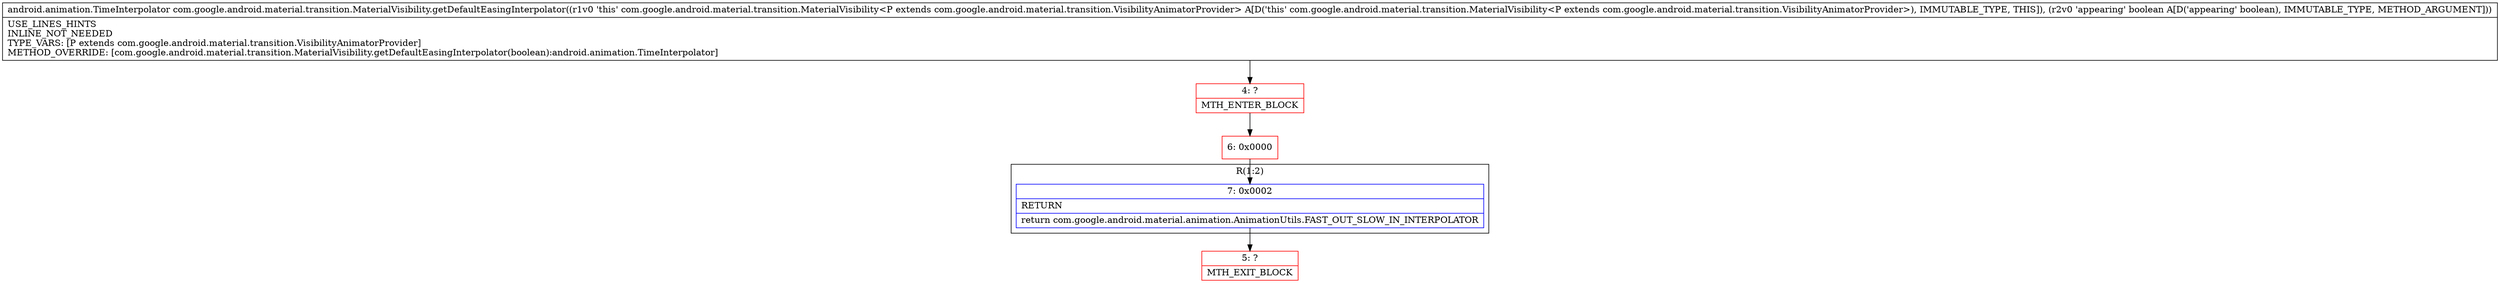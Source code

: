 digraph "CFG forcom.google.android.material.transition.MaterialVisibility.getDefaultEasingInterpolator(Z)Landroid\/animation\/TimeInterpolator;" {
subgraph cluster_Region_1756903704 {
label = "R(1:2)";
node [shape=record,color=blue];
Node_7 [shape=record,label="{7\:\ 0x0002|RETURN\l|return com.google.android.material.animation.AnimationUtils.FAST_OUT_SLOW_IN_INTERPOLATOR\l}"];
}
Node_4 [shape=record,color=red,label="{4\:\ ?|MTH_ENTER_BLOCK\l}"];
Node_6 [shape=record,color=red,label="{6\:\ 0x0000}"];
Node_5 [shape=record,color=red,label="{5\:\ ?|MTH_EXIT_BLOCK\l}"];
MethodNode[shape=record,label="{android.animation.TimeInterpolator com.google.android.material.transition.MaterialVisibility.getDefaultEasingInterpolator((r1v0 'this' com.google.android.material.transition.MaterialVisibility\<P extends com.google.android.material.transition.VisibilityAnimatorProvider\> A[D('this' com.google.android.material.transition.MaterialVisibility\<P extends com.google.android.material.transition.VisibilityAnimatorProvider\>), IMMUTABLE_TYPE, THIS]), (r2v0 'appearing' boolean A[D('appearing' boolean), IMMUTABLE_TYPE, METHOD_ARGUMENT]))  | USE_LINES_HINTS\lINLINE_NOT_NEEDED\lTYPE_VARS: [P extends com.google.android.material.transition.VisibilityAnimatorProvider]\lMETHOD_OVERRIDE: [com.google.android.material.transition.MaterialVisibility.getDefaultEasingInterpolator(boolean):android.animation.TimeInterpolator]\l}"];
MethodNode -> Node_4;Node_7 -> Node_5;
Node_4 -> Node_6;
Node_6 -> Node_7;
}

